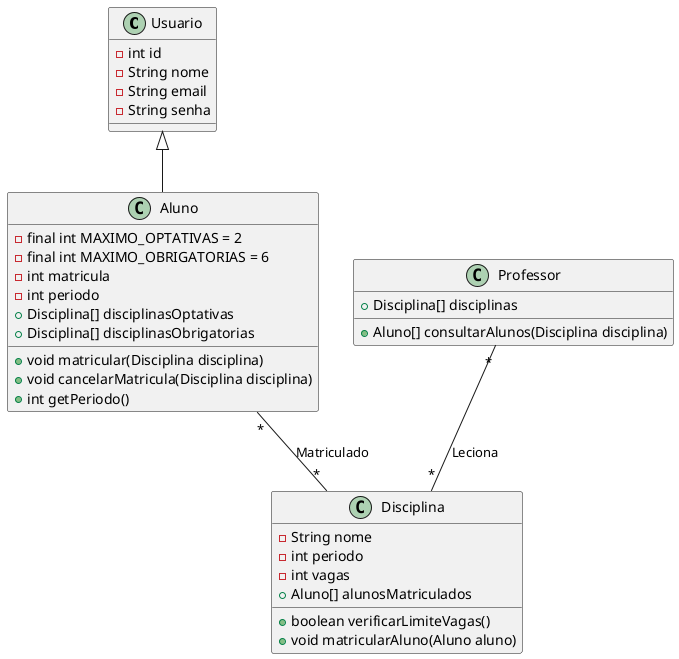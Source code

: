 @startuml

class Usuario {
    -int id
    -String nome
    -String email
    -String senha
}

class Aluno {
    -final int MAXIMO_OPTATIVAS = 2
    -final int MAXIMO_OBRIGATORIAS = 6
    -int matricula
    -int periodo
    +Disciplina[] disciplinasOptativas
    +Disciplina[] disciplinasObrigatorias
    +void matricular(Disciplina disciplina)
    +void cancelarMatricula(Disciplina disciplina)
    +int getPeriodo()
}

class Disciplina {
    -String nome
    -int periodo
    -int vagas
    +Aluno[] alunosMatriculados
    +boolean verificarLimiteVagas()
    +void matricularAluno(Aluno aluno)
}

class Professor {
    +Disciplina[] disciplinas
    +Aluno[] consultarAlunos(Disciplina disciplina)
}

Usuario <|-- Aluno
Aluno "*" -- "*" Disciplina : Matriculado
Professor "*" -- "*" Disciplina : Leciona

@enduml